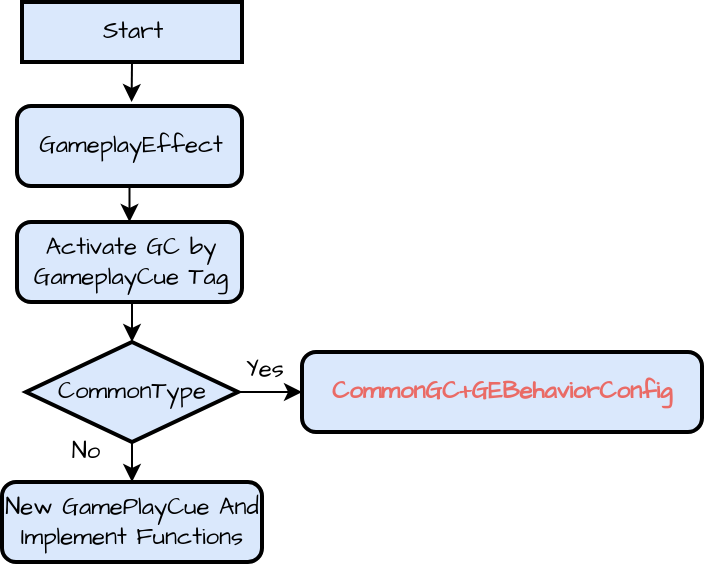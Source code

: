 <mxfile version="20.8.13" type="github">
  <diagram id="kgpKYQtTHZ0yAKxKKP6v" name="Page-1">
    <mxGraphModel dx="989" dy="488" grid="1" gridSize="10" guides="1" tooltips="1" connect="1" arrows="1" fold="1" page="1" pageScale="1" pageWidth="850" pageHeight="1100" math="0" shadow="0">
      <root>
        <mxCell id="0" />
        <mxCell id="1" parent="0" />
        <mxCell id="GYKTV-y5-hwn5-NRRvAT-9" style="edgeStyle=orthogonalEdgeStyle;rounded=0;sketch=0;hachureGap=4;jiggle=2;curveFitting=1;orthogonalLoop=1;jettySize=auto;html=1;exitX=0.5;exitY=1;exitDx=0;exitDy=0;fontFamily=Architects Daughter;fontSource=https%3A%2F%2Ffonts.googleapis.com%2Fcss%3Ffamily%3DArchitects%2BDaughter;fontSize=12;" edge="1" parent="1" source="GYKTV-y5-hwn5-NRRvAT-5">
          <mxGeometry relative="1" as="geometry">
            <mxPoint x="104.793" y="70" as="targetPoint" />
          </mxGeometry>
        </mxCell>
        <mxCell id="GYKTV-y5-hwn5-NRRvAT-5" value="Start" style="html=1;hachureGap=4;fontFamily=Architects Daughter;fontSource=https%3A%2F%2Ffonts.googleapis.com%2Fcss%3Ffamily%3DArchitects%2BDaughter;fontSize=12;fillColor=#dae8fc;strokeColor=#000000;strokeWidth=2;" vertex="1" parent="1">
          <mxGeometry x="50" y="20" width="110" height="30" as="geometry" />
        </mxCell>
        <mxCell id="GYKTV-y5-hwn5-NRRvAT-10" style="edgeStyle=orthogonalEdgeStyle;rounded=0;sketch=0;hachureGap=4;jiggle=2;curveFitting=1;orthogonalLoop=1;jettySize=auto;html=1;exitX=0.5;exitY=1;exitDx=0;exitDy=0;fontFamily=Architects Daughter;fontSource=https%3A%2F%2Ffonts.googleapis.com%2Fcss%3Ffamily%3DArchitects%2BDaughter;fontSize=12;entryX=0.5;entryY=0;entryDx=0;entryDy=0;" edge="1" parent="1" source="GYKTV-y5-hwn5-NRRvAT-8" target="GYKTV-y5-hwn5-NRRvAT-12">
          <mxGeometry relative="1" as="geometry">
            <mxPoint x="103.414" y="130" as="targetPoint" />
            <Array as="points" />
          </mxGeometry>
        </mxCell>
        <mxCell id="GYKTV-y5-hwn5-NRRvAT-8" value="GameplayEffect" style="rounded=1;whiteSpace=wrap;html=1;absoluteArcSize=1;arcSize=14;strokeWidth=2;sketch=0;hachureGap=4;jiggle=2;curveFitting=1;fontFamily=Architects Daughter;fontSource=https%3A%2F%2Ffonts.googleapis.com%2Fcss%3Ffamily%3DArchitects%2BDaughter;fontSize=12;fillColor=#dae8fc;strokeColor=#000000;" vertex="1" parent="1">
          <mxGeometry x="47.5" y="72" width="112.5" height="40" as="geometry" />
        </mxCell>
        <mxCell id="GYKTV-y5-hwn5-NRRvAT-15" style="edgeStyle=orthogonalEdgeStyle;rounded=0;sketch=0;hachureGap=4;jiggle=2;curveFitting=1;orthogonalLoop=1;jettySize=auto;html=1;exitX=0.5;exitY=1;exitDx=0;exitDy=0;entryX=0.5;entryY=0;entryDx=0;entryDy=0;entryPerimeter=0;fontFamily=Architects Daughter;fontSource=https%3A%2F%2Ffonts.googleapis.com%2Fcss%3Ffamily%3DArchitects%2BDaughter;fontSize=12;" edge="1" parent="1" source="GYKTV-y5-hwn5-NRRvAT-12" target="GYKTV-y5-hwn5-NRRvAT-14">
          <mxGeometry relative="1" as="geometry" />
        </mxCell>
        <mxCell id="GYKTV-y5-hwn5-NRRvAT-12" value="Activate GC by GameplayCue Tag" style="rounded=1;whiteSpace=wrap;html=1;absoluteArcSize=1;arcSize=14;strokeWidth=2;sketch=0;hachureGap=4;jiggle=2;curveFitting=1;fontFamily=Architects Daughter;fontSource=https%3A%2F%2Ffonts.googleapis.com%2Fcss%3Ffamily%3DArchitects%2BDaughter;fontSize=12;fillColor=#dae8fc;strokeColor=#000000;" vertex="1" parent="1">
          <mxGeometry x="47.5" y="130" width="112.5" height="40" as="geometry" />
        </mxCell>
        <mxCell id="GYKTV-y5-hwn5-NRRvAT-16" style="edgeStyle=orthogonalEdgeStyle;rounded=0;sketch=0;hachureGap=4;jiggle=2;curveFitting=1;orthogonalLoop=1;jettySize=auto;html=1;exitX=0.5;exitY=1;exitDx=0;exitDy=0;exitPerimeter=0;fontFamily=Architects Daughter;fontSource=https%3A%2F%2Ffonts.googleapis.com%2Fcss%3Ffamily%3DArchitects%2BDaughter;fontSize=12;" edge="1" parent="1" source="GYKTV-y5-hwn5-NRRvAT-14">
          <mxGeometry relative="1" as="geometry">
            <mxPoint x="105" y="260" as="targetPoint" />
          </mxGeometry>
        </mxCell>
        <mxCell id="GYKTV-y5-hwn5-NRRvAT-18" style="edgeStyle=orthogonalEdgeStyle;rounded=0;sketch=0;hachureGap=4;jiggle=2;curveFitting=1;orthogonalLoop=1;jettySize=auto;html=1;exitX=1;exitY=0.5;exitDx=0;exitDy=0;exitPerimeter=0;fontFamily=Architects Daughter;fontSource=https%3A%2F%2Ffonts.googleapis.com%2Fcss%3Ffamily%3DArchitects%2BDaughter;fontSize=12;" edge="1" parent="1" source="GYKTV-y5-hwn5-NRRvAT-14">
          <mxGeometry relative="1" as="geometry">
            <mxPoint x="190" y="214.759" as="targetPoint" />
          </mxGeometry>
        </mxCell>
        <mxCell id="GYKTV-y5-hwn5-NRRvAT-14" value="CommonType" style="strokeWidth=2;html=1;shape=mxgraph.flowchart.decision;whiteSpace=wrap;sketch=0;hachureGap=4;jiggle=2;curveFitting=1;fontFamily=Architects Daughter;fontSource=https%3A%2F%2Ffonts.googleapis.com%2Fcss%3Ffamily%3DArchitects%2BDaughter;fontSize=12;fillColor=#dae8fc;strokeColor=#000000;" vertex="1" parent="1">
          <mxGeometry x="52" y="190" width="106" height="50" as="geometry" />
        </mxCell>
        <mxCell id="GYKTV-y5-hwn5-NRRvAT-17" value="New GamePlayCue And Implement Functions" style="rounded=1;whiteSpace=wrap;html=1;absoluteArcSize=1;arcSize=14;strokeWidth=2;sketch=0;hachureGap=4;jiggle=2;curveFitting=1;fontFamily=Architects Daughter;fontSource=https%3A%2F%2Ffonts.googleapis.com%2Fcss%3Ffamily%3DArchitects%2BDaughter;fontSize=12;fillColor=#dae8fc;strokeColor=#000000;" vertex="1" parent="1">
          <mxGeometry x="40" y="260" width="130" height="40" as="geometry" />
        </mxCell>
        <mxCell id="GYKTV-y5-hwn5-NRRvAT-19" value="No" style="text;html=1;strokeColor=none;fillColor=none;align=center;verticalAlign=middle;whiteSpace=wrap;rounded=0;fontSize=12;fontFamily=Architects Daughter;" vertex="1" parent="1">
          <mxGeometry x="52" y="230" width="60" height="30" as="geometry" />
        </mxCell>
        <mxCell id="GYKTV-y5-hwn5-NRRvAT-21" value="&lt;div style=&quot;text-align: center;&quot;&gt;&lt;span style=&quot;background-color: initial;&quot;&gt;Yes&lt;/span&gt;&lt;/div&gt;" style="text;whiteSpace=wrap;html=1;fontSize=12;fontFamily=Architects Daughter;" vertex="1" parent="1">
          <mxGeometry x="160" y="190" width="50" height="40" as="geometry" />
        </mxCell>
        <mxCell id="GYKTV-y5-hwn5-NRRvAT-22" value="&lt;font color=&quot;#ea6b66&quot;&gt;&lt;b&gt;CommonGC+GEBehaviorConfig&lt;/b&gt;&lt;/font&gt;" style="rounded=1;whiteSpace=wrap;html=1;absoluteArcSize=1;arcSize=14;strokeWidth=2;sketch=0;hachureGap=4;jiggle=2;curveFitting=1;fontFamily=Architects Daughter;fontSource=https%3A%2F%2Ffonts.googleapis.com%2Fcss%3Ffamily%3DArchitects%2BDaughter;fontSize=12;fillColor=#dae8fc;strokeColor=#000000;" vertex="1" parent="1">
          <mxGeometry x="190" y="195" width="200" height="40" as="geometry" />
        </mxCell>
      </root>
    </mxGraphModel>
  </diagram>
</mxfile>
